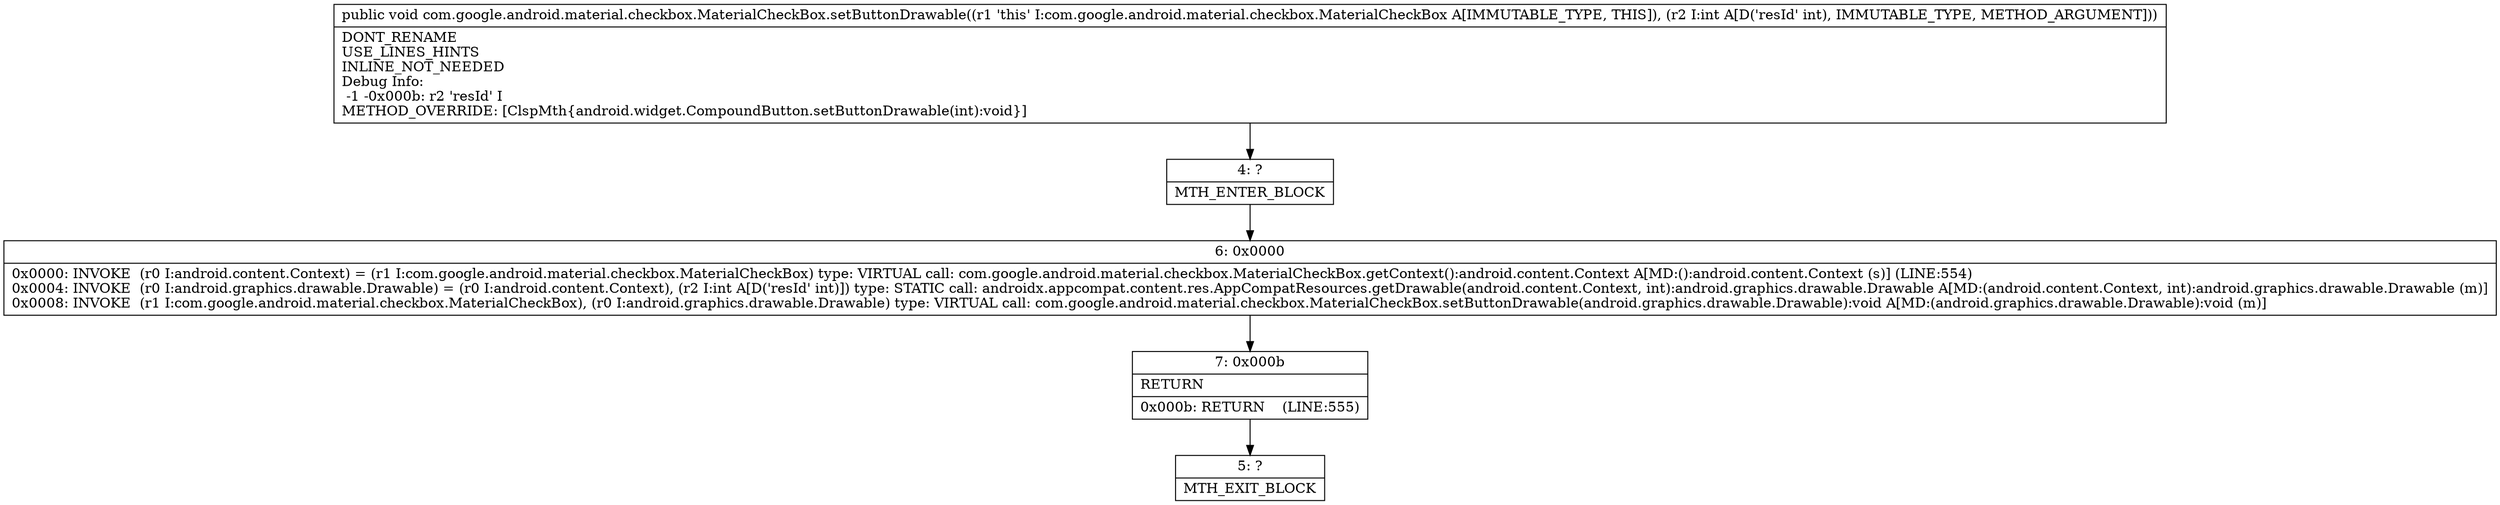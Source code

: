 digraph "CFG forcom.google.android.material.checkbox.MaterialCheckBox.setButtonDrawable(I)V" {
Node_4 [shape=record,label="{4\:\ ?|MTH_ENTER_BLOCK\l}"];
Node_6 [shape=record,label="{6\:\ 0x0000|0x0000: INVOKE  (r0 I:android.content.Context) = (r1 I:com.google.android.material.checkbox.MaterialCheckBox) type: VIRTUAL call: com.google.android.material.checkbox.MaterialCheckBox.getContext():android.content.Context A[MD:():android.content.Context (s)] (LINE:554)\l0x0004: INVOKE  (r0 I:android.graphics.drawable.Drawable) = (r0 I:android.content.Context), (r2 I:int A[D('resId' int)]) type: STATIC call: androidx.appcompat.content.res.AppCompatResources.getDrawable(android.content.Context, int):android.graphics.drawable.Drawable A[MD:(android.content.Context, int):android.graphics.drawable.Drawable (m)]\l0x0008: INVOKE  (r1 I:com.google.android.material.checkbox.MaterialCheckBox), (r0 I:android.graphics.drawable.Drawable) type: VIRTUAL call: com.google.android.material.checkbox.MaterialCheckBox.setButtonDrawable(android.graphics.drawable.Drawable):void A[MD:(android.graphics.drawable.Drawable):void (m)]\l}"];
Node_7 [shape=record,label="{7\:\ 0x000b|RETURN\l|0x000b: RETURN    (LINE:555)\l}"];
Node_5 [shape=record,label="{5\:\ ?|MTH_EXIT_BLOCK\l}"];
MethodNode[shape=record,label="{public void com.google.android.material.checkbox.MaterialCheckBox.setButtonDrawable((r1 'this' I:com.google.android.material.checkbox.MaterialCheckBox A[IMMUTABLE_TYPE, THIS]), (r2 I:int A[D('resId' int), IMMUTABLE_TYPE, METHOD_ARGUMENT]))  | DONT_RENAME\lUSE_LINES_HINTS\lINLINE_NOT_NEEDED\lDebug Info:\l  \-1 \-0x000b: r2 'resId' I\lMETHOD_OVERRIDE: [ClspMth\{android.widget.CompoundButton.setButtonDrawable(int):void\}]\l}"];
MethodNode -> Node_4;Node_4 -> Node_6;
Node_6 -> Node_7;
Node_7 -> Node_5;
}

